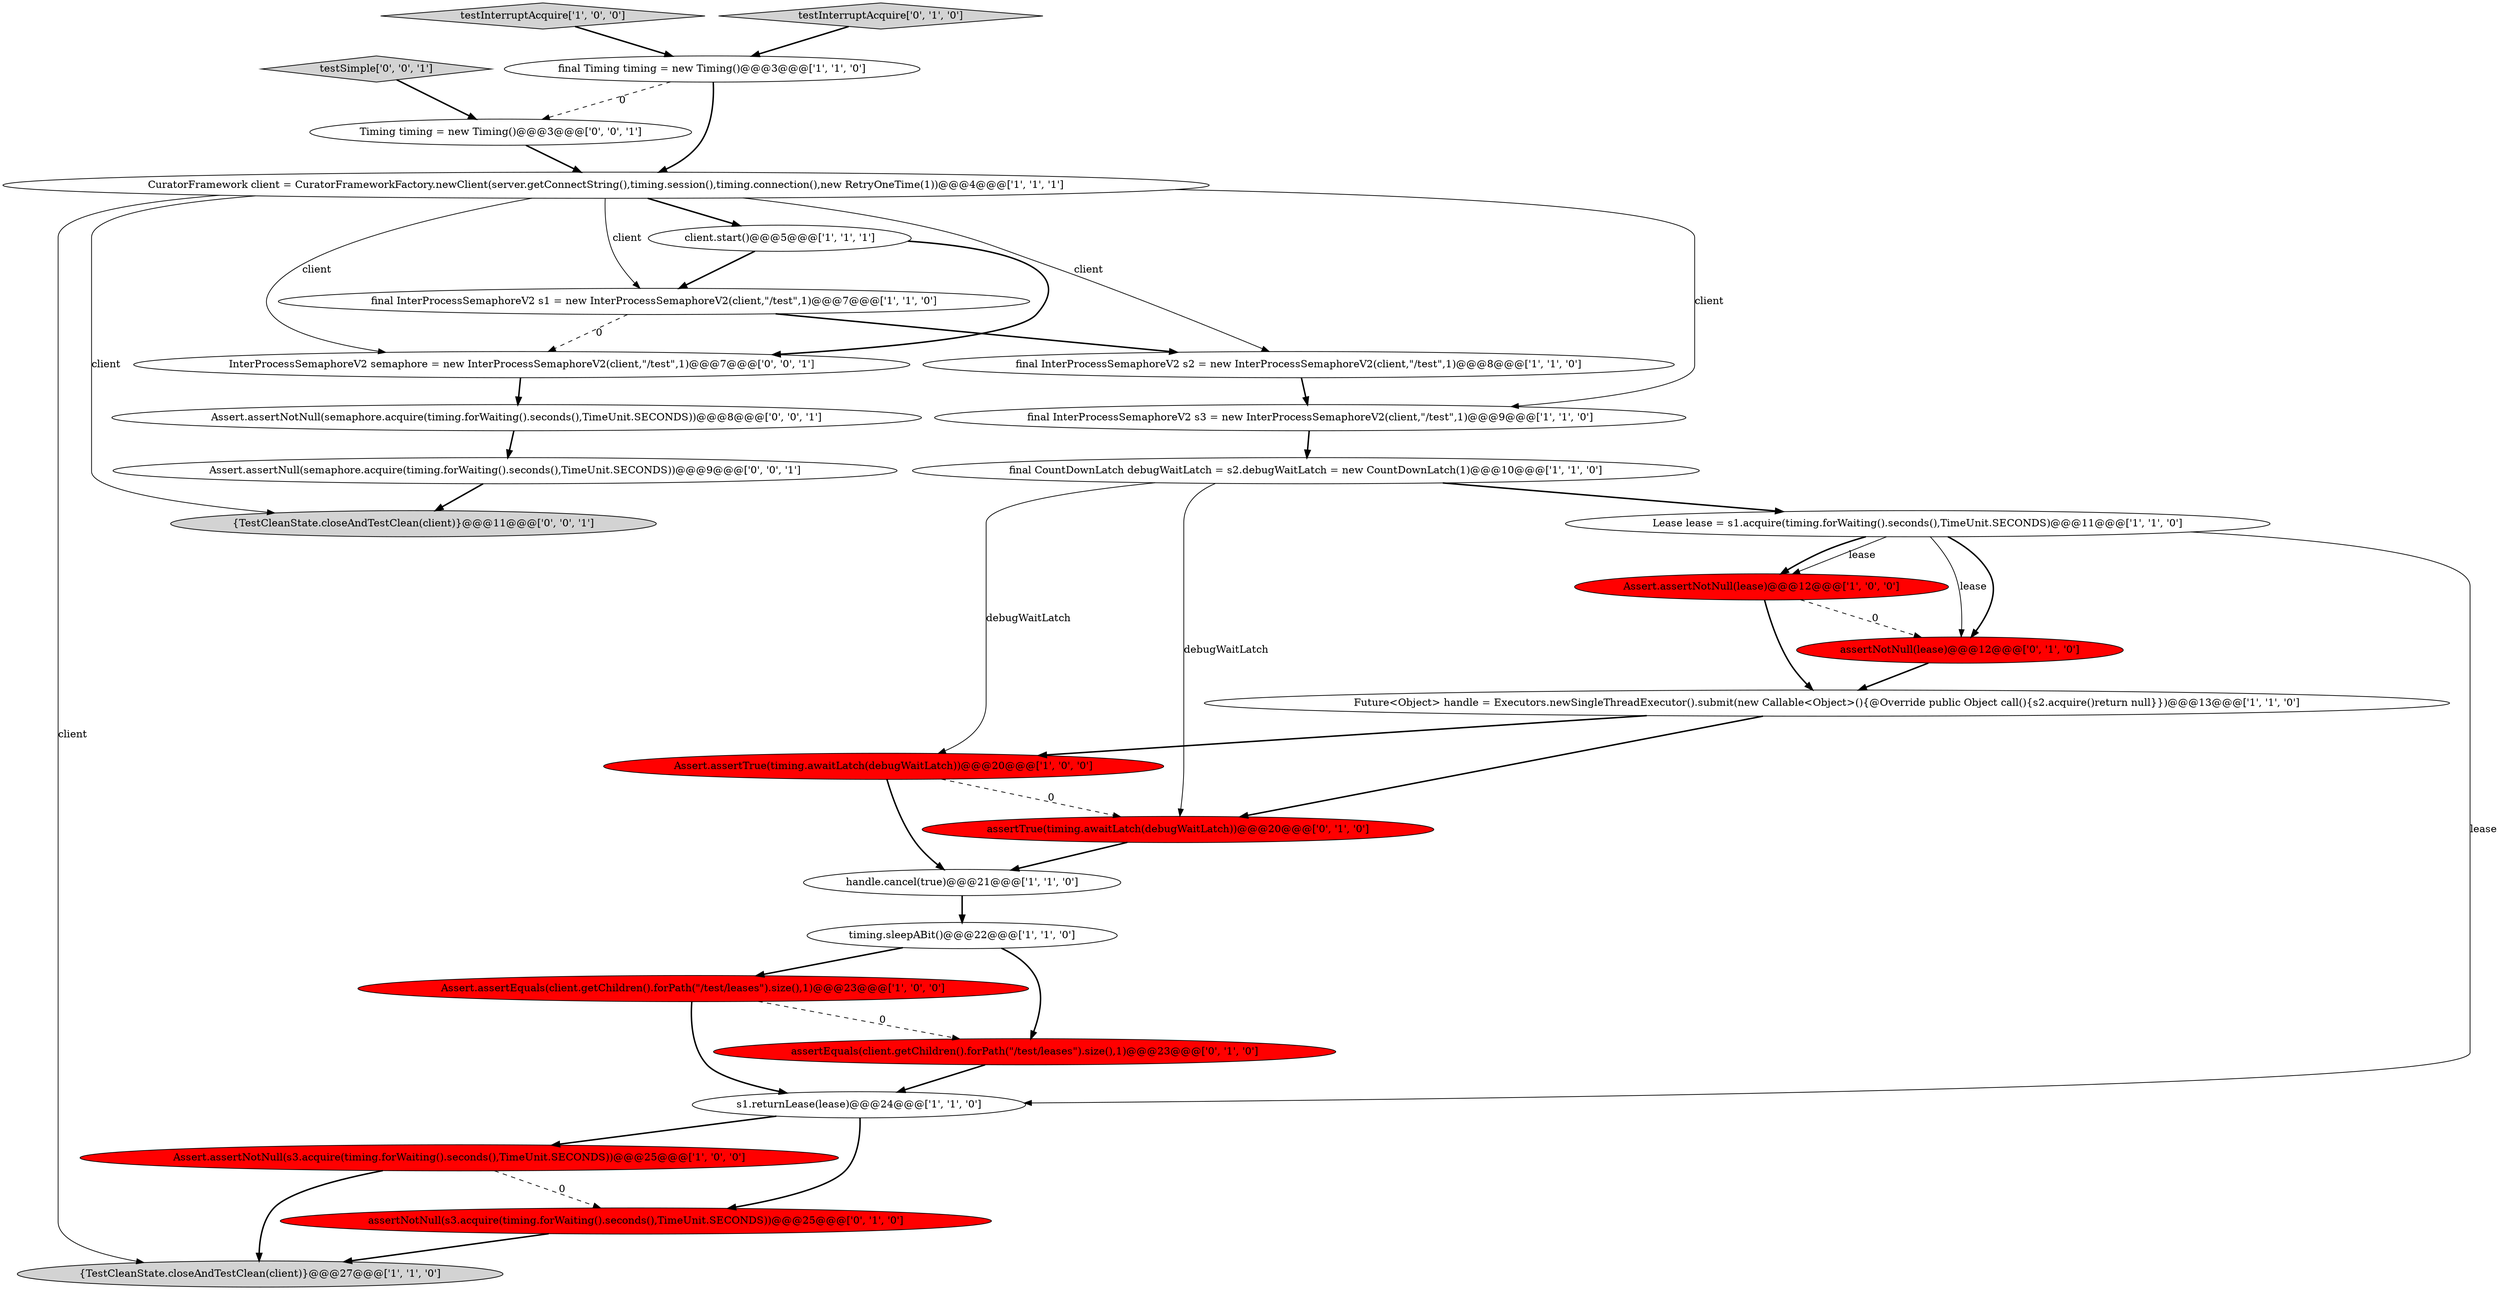 digraph {
6 [style = filled, label = "Assert.assertEquals(client.getChildren().forPath(\"/test/leases\").size(),1)@@@23@@@['1', '0', '0']", fillcolor = red, shape = ellipse image = "AAA1AAABBB1BBB"];
10 [style = filled, label = "CuratorFramework client = CuratorFrameworkFactory.newClient(server.getConnectString(),timing.session(),timing.connection(),new RetryOneTime(1))@@@4@@@['1', '1', '1']", fillcolor = white, shape = ellipse image = "AAA0AAABBB1BBB"];
15 [style = filled, label = "Future<Object> handle = Executors.newSingleThreadExecutor().submit(new Callable<Object>(){@Override public Object call(){s2.acquire()return null}})@@@13@@@['1', '1', '0']", fillcolor = white, shape = ellipse image = "AAA0AAABBB1BBB"];
23 [style = filled, label = "InterProcessSemaphoreV2 semaphore = new InterProcessSemaphoreV2(client,\"/test\",1)@@@7@@@['0', '0', '1']", fillcolor = white, shape = ellipse image = "AAA0AAABBB3BBB"];
1 [style = filled, label = "final Timing timing = new Timing()@@@3@@@['1', '1', '0']", fillcolor = white, shape = ellipse image = "AAA0AAABBB1BBB"];
11 [style = filled, label = "Lease lease = s1.acquire(timing.forWaiting().seconds(),TimeUnit.SECONDS)@@@11@@@['1', '1', '0']", fillcolor = white, shape = ellipse image = "AAA0AAABBB1BBB"];
25 [style = filled, label = "testSimple['0', '0', '1']", fillcolor = lightgray, shape = diamond image = "AAA0AAABBB3BBB"];
3 [style = filled, label = "testInterruptAcquire['1', '0', '0']", fillcolor = lightgray, shape = diamond image = "AAA0AAABBB1BBB"];
9 [style = filled, label = "Assert.assertNotNull(s3.acquire(timing.forWaiting().seconds(),TimeUnit.SECONDS))@@@25@@@['1', '0', '0']", fillcolor = red, shape = ellipse image = "AAA1AAABBB1BBB"];
24 [style = filled, label = "{TestCleanState.closeAndTestClean(client)}@@@11@@@['0', '0', '1']", fillcolor = lightgray, shape = ellipse image = "AAA0AAABBB3BBB"];
16 [style = filled, label = "Assert.assertTrue(timing.awaitLatch(debugWaitLatch))@@@20@@@['1', '0', '0']", fillcolor = red, shape = ellipse image = "AAA1AAABBB1BBB"];
7 [style = filled, label = "{TestCleanState.closeAndTestClean(client)}@@@27@@@['1', '1', '0']", fillcolor = lightgray, shape = ellipse image = "AAA0AAABBB1BBB"];
26 [style = filled, label = "Assert.assertNull(semaphore.acquire(timing.forWaiting().seconds(),TimeUnit.SECONDS))@@@9@@@['0', '0', '1']", fillcolor = white, shape = ellipse image = "AAA0AAABBB3BBB"];
21 [style = filled, label = "assertNotNull(lease)@@@12@@@['0', '1', '0']", fillcolor = red, shape = ellipse image = "AAA1AAABBB2BBB"];
12 [style = filled, label = "timing.sleepABit()@@@22@@@['1', '1', '0']", fillcolor = white, shape = ellipse image = "AAA0AAABBB1BBB"];
17 [style = filled, label = "final CountDownLatch debugWaitLatch = s2.debugWaitLatch = new CountDownLatch(1)@@@10@@@['1', '1', '0']", fillcolor = white, shape = ellipse image = "AAA0AAABBB1BBB"];
0 [style = filled, label = "final InterProcessSemaphoreV2 s3 = new InterProcessSemaphoreV2(client,\"/test\",1)@@@9@@@['1', '1', '0']", fillcolor = white, shape = ellipse image = "AAA0AAABBB1BBB"];
13 [style = filled, label = "client.start()@@@5@@@['1', '1', '1']", fillcolor = white, shape = ellipse image = "AAA0AAABBB1BBB"];
8 [style = filled, label = "Assert.assertNotNull(lease)@@@12@@@['1', '0', '0']", fillcolor = red, shape = ellipse image = "AAA1AAABBB1BBB"];
4 [style = filled, label = "final InterProcessSemaphoreV2 s2 = new InterProcessSemaphoreV2(client,\"/test\",1)@@@8@@@['1', '1', '0']", fillcolor = white, shape = ellipse image = "AAA0AAABBB1BBB"];
14 [style = filled, label = "s1.returnLease(lease)@@@24@@@['1', '1', '0']", fillcolor = white, shape = ellipse image = "AAA0AAABBB1BBB"];
2 [style = filled, label = "final InterProcessSemaphoreV2 s1 = new InterProcessSemaphoreV2(client,\"/test\",1)@@@7@@@['1', '1', '0']", fillcolor = white, shape = ellipse image = "AAA0AAABBB1BBB"];
22 [style = filled, label = "assertTrue(timing.awaitLatch(debugWaitLatch))@@@20@@@['0', '1', '0']", fillcolor = red, shape = ellipse image = "AAA1AAABBB2BBB"];
19 [style = filled, label = "testInterruptAcquire['0', '1', '0']", fillcolor = lightgray, shape = diamond image = "AAA0AAABBB2BBB"];
20 [style = filled, label = "assertNotNull(s3.acquire(timing.forWaiting().seconds(),TimeUnit.SECONDS))@@@25@@@['0', '1', '0']", fillcolor = red, shape = ellipse image = "AAA1AAABBB2BBB"];
27 [style = filled, label = "Timing timing = new Timing()@@@3@@@['0', '0', '1']", fillcolor = white, shape = ellipse image = "AAA0AAABBB3BBB"];
18 [style = filled, label = "assertEquals(client.getChildren().forPath(\"/test/leases\").size(),1)@@@23@@@['0', '1', '0']", fillcolor = red, shape = ellipse image = "AAA1AAABBB2BBB"];
5 [style = filled, label = "handle.cancel(true)@@@21@@@['1', '1', '0']", fillcolor = white, shape = ellipse image = "AAA0AAABBB1BBB"];
28 [style = filled, label = "Assert.assertNotNull(semaphore.acquire(timing.forWaiting().seconds(),TimeUnit.SECONDS))@@@8@@@['0', '0', '1']", fillcolor = white, shape = ellipse image = "AAA0AAABBB3BBB"];
2->23 [style = dashed, label="0"];
9->20 [style = dashed, label="0"];
10->0 [style = solid, label="client"];
8->15 [style = bold, label=""];
3->1 [style = bold, label=""];
11->21 [style = solid, label="lease"];
0->17 [style = bold, label=""];
1->27 [style = dashed, label="0"];
21->15 [style = bold, label=""];
11->21 [style = bold, label=""];
11->14 [style = solid, label="lease"];
10->24 [style = solid, label="client"];
10->23 [style = solid, label="client"];
28->26 [style = bold, label=""];
8->21 [style = dashed, label="0"];
9->7 [style = bold, label=""];
15->16 [style = bold, label=""];
12->6 [style = bold, label=""];
2->4 [style = bold, label=""];
26->24 [style = bold, label=""];
22->5 [style = bold, label=""];
17->22 [style = solid, label="debugWaitLatch"];
10->4 [style = solid, label="client"];
15->22 [style = bold, label=""];
4->0 [style = bold, label=""];
6->18 [style = dashed, label="0"];
6->14 [style = bold, label=""];
23->28 [style = bold, label=""];
25->27 [style = bold, label=""];
19->1 [style = bold, label=""];
10->13 [style = bold, label=""];
5->12 [style = bold, label=""];
27->10 [style = bold, label=""];
10->7 [style = solid, label="client"];
11->8 [style = solid, label="lease"];
12->18 [style = bold, label=""];
13->23 [style = bold, label=""];
16->5 [style = bold, label=""];
11->8 [style = bold, label=""];
14->9 [style = bold, label=""];
20->7 [style = bold, label=""];
1->10 [style = bold, label=""];
17->16 [style = solid, label="debugWaitLatch"];
18->14 [style = bold, label=""];
14->20 [style = bold, label=""];
16->22 [style = dashed, label="0"];
13->2 [style = bold, label=""];
17->11 [style = bold, label=""];
10->2 [style = solid, label="client"];
}
